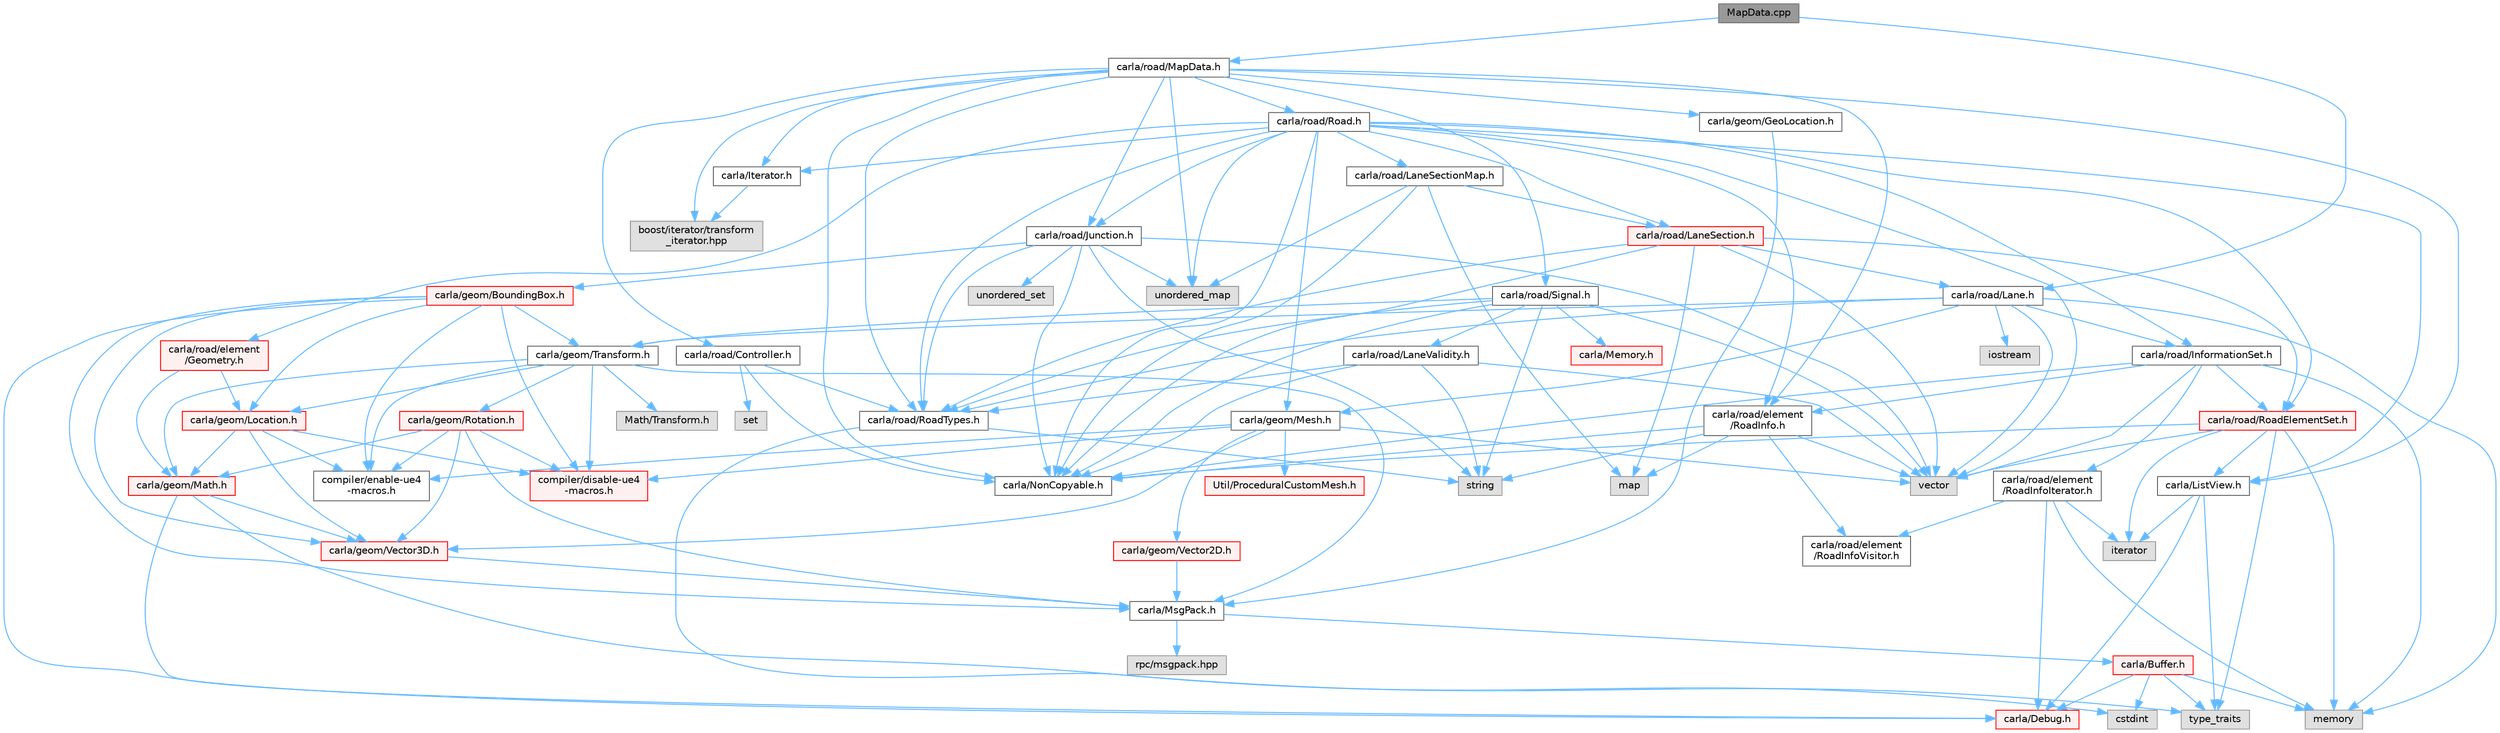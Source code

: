digraph "MapData.cpp"
{
 // INTERACTIVE_SVG=YES
 // LATEX_PDF_SIZE
  bgcolor="transparent";
  edge [fontname=Helvetica,fontsize=10,labelfontname=Helvetica,labelfontsize=10];
  node [fontname=Helvetica,fontsize=10,shape=box,height=0.2,width=0.4];
  Node1 [id="Node000001",label="MapData.cpp",height=0.2,width=0.4,color="gray40", fillcolor="grey60", style="filled", fontcolor="black",tooltip=" "];
  Node1 -> Node2 [id="edge1_Node000001_Node000002",color="steelblue1",style="solid",tooltip=" "];
  Node2 [id="Node000002",label="carla/road/MapData.h",height=0.2,width=0.4,color="grey40", fillcolor="white", style="filled",URL="$d5/db7/MapData_8h.html",tooltip=" "];
  Node2 -> Node3 [id="edge2_Node000002_Node000003",color="steelblue1",style="solid",tooltip=" "];
  Node3 [id="Node000003",label="carla/geom/GeoLocation.h",height=0.2,width=0.4,color="grey40", fillcolor="white", style="filled",URL="$d7/d86/GeoLocation_8h.html",tooltip=" "];
  Node3 -> Node4 [id="edge3_Node000003_Node000004",color="steelblue1",style="solid",tooltip=" "];
  Node4 [id="Node000004",label="carla/MsgPack.h",height=0.2,width=0.4,color="grey40", fillcolor="white", style="filled",URL="$d9/d6f/MsgPack_8h.html",tooltip=" "];
  Node4 -> Node5 [id="edge4_Node000004_Node000005",color="steelblue1",style="solid",tooltip=" "];
  Node5 [id="Node000005",label="carla/Buffer.h",height=0.2,width=0.4,color="red", fillcolor="#FFF0F0", style="filled",URL="$d2/dda/carla_2Buffer_8h.html",tooltip=" "];
  Node5 -> Node6 [id="edge5_Node000005_Node000006",color="steelblue1",style="solid",tooltip=" "];
  Node6 [id="Node000006",label="carla/Debug.h",height=0.2,width=0.4,color="red", fillcolor="#FFF0F0", style="filled",URL="$d4/deb/Debug_8h.html",tooltip=" "];
  Node5 -> Node14 [id="edge6_Node000005_Node000014",color="steelblue1",style="solid",tooltip=" "];
  Node14 [id="Node000014",label="cstdint",height=0.2,width=0.4,color="grey60", fillcolor="#E0E0E0", style="filled",tooltip=" "];
  Node5 -> Node16 [id="edge7_Node000005_Node000016",color="steelblue1",style="solid",tooltip=" "];
  Node16 [id="Node000016",label="memory",height=0.2,width=0.4,color="grey60", fillcolor="#E0E0E0", style="filled",tooltip=" "];
  Node5 -> Node17 [id="edge8_Node000005_Node000017",color="steelblue1",style="solid",tooltip=" "];
  Node17 [id="Node000017",label="type_traits",height=0.2,width=0.4,color="grey60", fillcolor="#E0E0E0", style="filled",tooltip=" "];
  Node4 -> Node18 [id="edge9_Node000004_Node000018",color="steelblue1",style="solid",tooltip=" "];
  Node18 [id="Node000018",label="rpc/msgpack.hpp",height=0.2,width=0.4,color="grey60", fillcolor="#E0E0E0", style="filled",tooltip=" "];
  Node2 -> Node19 [id="edge10_Node000002_Node000019",color="steelblue1",style="solid",tooltip=" "];
  Node19 [id="Node000019",label="carla/Iterator.h",height=0.2,width=0.4,color="grey40", fillcolor="white", style="filled",URL="$d7/ddd/Iterator_8h.html",tooltip=" "];
  Node19 -> Node20 [id="edge11_Node000019_Node000020",color="steelblue1",style="solid",tooltip=" "];
  Node20 [id="Node000020",label="boost/iterator/transform\l_iterator.hpp",height=0.2,width=0.4,color="grey60", fillcolor="#E0E0E0", style="filled",tooltip=" "];
  Node2 -> Node21 [id="edge12_Node000002_Node000021",color="steelblue1",style="solid",tooltip=" "];
  Node21 [id="Node000021",label="carla/ListView.h",height=0.2,width=0.4,color="grey40", fillcolor="white", style="filled",URL="$d4/d50/LibCarla_2source_2carla_2ListView_8h.html",tooltip=" "];
  Node21 -> Node6 [id="edge13_Node000021_Node000006",color="steelblue1",style="solid",tooltip=" "];
  Node21 -> Node17 [id="edge14_Node000021_Node000017",color="steelblue1",style="solid",tooltip=" "];
  Node21 -> Node22 [id="edge15_Node000021_Node000022",color="steelblue1",style="solid",tooltip=" "];
  Node22 [id="Node000022",label="iterator",height=0.2,width=0.4,color="grey60", fillcolor="#E0E0E0", style="filled",tooltip=" "];
  Node2 -> Node23 [id="edge16_Node000002_Node000023",color="steelblue1",style="solid",tooltip=" "];
  Node23 [id="Node000023",label="carla/NonCopyable.h",height=0.2,width=0.4,color="grey40", fillcolor="white", style="filled",URL="$d4/dd8/LibCarla_2source_2carla_2NonCopyable_8h.html",tooltip=" "];
  Node2 -> Node24 [id="edge17_Node000002_Node000024",color="steelblue1",style="solid",tooltip=" "];
  Node24 [id="Node000024",label="carla/road/Controller.h",height=0.2,width=0.4,color="grey40", fillcolor="white", style="filled",URL="$de/d4a/Controller_8h.html",tooltip=" "];
  Node24 -> Node23 [id="edge18_Node000024_Node000023",color="steelblue1",style="solid",tooltip=" "];
  Node24 -> Node25 [id="edge19_Node000024_Node000025",color="steelblue1",style="solid",tooltip=" "];
  Node25 [id="Node000025",label="carla/road/RoadTypes.h",height=0.2,width=0.4,color="grey40", fillcolor="white", style="filled",URL="$d6/dbb/RoadTypes_8h.html",tooltip=" "];
  Node25 -> Node14 [id="edge20_Node000025_Node000014",color="steelblue1",style="solid",tooltip=" "];
  Node25 -> Node26 [id="edge21_Node000025_Node000026",color="steelblue1",style="solid",tooltip=" "];
  Node26 [id="Node000026",label="string",height=0.2,width=0.4,color="grey60", fillcolor="#E0E0E0", style="filled",tooltip=" "];
  Node24 -> Node27 [id="edge22_Node000024_Node000027",color="steelblue1",style="solid",tooltip=" "];
  Node27 [id="Node000027",label="set",height=0.2,width=0.4,color="grey60", fillcolor="#E0E0E0", style="filled",tooltip=" "];
  Node2 -> Node28 [id="edge23_Node000002_Node000028",color="steelblue1",style="solid",tooltip=" "];
  Node28 [id="Node000028",label="carla/road/element\l/RoadInfo.h",height=0.2,width=0.4,color="grey40", fillcolor="white", style="filled",URL="$de/d3a/RoadInfo_8h.html",tooltip=" "];
  Node28 -> Node29 [id="edge24_Node000028_Node000029",color="steelblue1",style="solid",tooltip=" "];
  Node29 [id="Node000029",label="carla/road/element\l/RoadInfoVisitor.h",height=0.2,width=0.4,color="grey40", fillcolor="white", style="filled",URL="$d6/d67/RoadInfoVisitor_8h.html",tooltip=" "];
  Node28 -> Node23 [id="edge25_Node000028_Node000023",color="steelblue1",style="solid",tooltip=" "];
  Node28 -> Node30 [id="edge26_Node000028_Node000030",color="steelblue1",style="solid",tooltip=" "];
  Node30 [id="Node000030",label="map",height=0.2,width=0.4,color="grey60", fillcolor="#E0E0E0", style="filled",tooltip=" "];
  Node28 -> Node26 [id="edge27_Node000028_Node000026",color="steelblue1",style="solid",tooltip=" "];
  Node28 -> Node31 [id="edge28_Node000028_Node000031",color="steelblue1",style="solid",tooltip=" "];
  Node31 [id="Node000031",label="vector",height=0.2,width=0.4,color="grey60", fillcolor="#E0E0E0", style="filled",tooltip=" "];
  Node2 -> Node32 [id="edge29_Node000002_Node000032",color="steelblue1",style="solid",tooltip=" "];
  Node32 [id="Node000032",label="carla/road/Junction.h",height=0.2,width=0.4,color="grey40", fillcolor="white", style="filled",URL="$d1/d3a/road_2Junction_8h.html",tooltip=" "];
  Node32 -> Node33 [id="edge30_Node000032_Node000033",color="steelblue1",style="solid",tooltip=" "];
  Node33 [id="Node000033",label="carla/geom/BoundingBox.h",height=0.2,width=0.4,color="red", fillcolor="#FFF0F0", style="filled",URL="$d2/dfe/LibCarla_2source_2carla_2geom_2BoundingBox_8h.html",tooltip=" "];
  Node33 -> Node6 [id="edge31_Node000033_Node000006",color="steelblue1",style="solid",tooltip=" "];
  Node33 -> Node4 [id="edge32_Node000033_Node000004",color="steelblue1",style="solid",tooltip=" "];
  Node33 -> Node34 [id="edge33_Node000033_Node000034",color="steelblue1",style="solid",tooltip=" "];
  Node34 [id="Node000034",label="carla/geom/Transform.h",height=0.2,width=0.4,color="grey40", fillcolor="white", style="filled",URL="$de/d17/geom_2Transform_8h.html",tooltip=" "];
  Node34 -> Node4 [id="edge34_Node000034_Node000004",color="steelblue1",style="solid",tooltip=" "];
  Node34 -> Node35 [id="edge35_Node000034_Node000035",color="steelblue1",style="solid",tooltip=" "];
  Node35 [id="Node000035",label="carla/geom/Location.h",height=0.2,width=0.4,color="red", fillcolor="#FFF0F0", style="filled",URL="$d9/d8b/geom_2Location_8h.html",tooltip=" "];
  Node35 -> Node36 [id="edge36_Node000035_Node000036",color="steelblue1",style="solid",tooltip=" "];
  Node36 [id="Node000036",label="carla/geom/Vector3D.h",height=0.2,width=0.4,color="red", fillcolor="#FFF0F0", style="filled",URL="$de/d70/geom_2Vector3D_8h.html",tooltip=" "];
  Node36 -> Node4 [id="edge37_Node000036_Node000004",color="steelblue1",style="solid",tooltip=" "];
  Node35 -> Node39 [id="edge38_Node000035_Node000039",color="steelblue1",style="solid",tooltip=" "];
  Node39 [id="Node000039",label="carla/geom/Math.h",height=0.2,width=0.4,color="red", fillcolor="#FFF0F0", style="filled",URL="$db/d8a/Math_8h.html",tooltip=" "];
  Node39 -> Node6 [id="edge39_Node000039_Node000006",color="steelblue1",style="solid",tooltip=" "];
  Node39 -> Node36 [id="edge40_Node000039_Node000036",color="steelblue1",style="solid",tooltip=" "];
  Node39 -> Node17 [id="edge41_Node000039_Node000017",color="steelblue1",style="solid",tooltip=" "];
  Node35 -> Node41 [id="edge42_Node000035_Node000041",color="steelblue1",style="solid",tooltip=" "];
  Node41 [id="Node000041",label="compiler/enable-ue4\l-macros.h",height=0.2,width=0.4,color="grey40", fillcolor="white", style="filled",URL="$d9/da2/enable-ue4-macros_8h.html",tooltip=" "];
  Node35 -> Node43 [id="edge43_Node000035_Node000043",color="steelblue1",style="solid",tooltip=" "];
  Node43 [id="Node000043",label="compiler/disable-ue4\l-macros.h",height=0.2,width=0.4,color="red", fillcolor="#FFF0F0", style="filled",URL="$d2/d02/disable-ue4-macros_8h.html",tooltip=" "];
  Node34 -> Node39 [id="edge44_Node000034_Node000039",color="steelblue1",style="solid",tooltip=" "];
  Node34 -> Node48 [id="edge45_Node000034_Node000048",color="steelblue1",style="solid",tooltip=" "];
  Node48 [id="Node000048",label="carla/geom/Rotation.h",height=0.2,width=0.4,color="red", fillcolor="#FFF0F0", style="filled",URL="$d0/d8f/Rotation_8h.html",tooltip=" "];
  Node48 -> Node4 [id="edge46_Node000048_Node000004",color="steelblue1",style="solid",tooltip=" "];
  Node48 -> Node39 [id="edge47_Node000048_Node000039",color="steelblue1",style="solid",tooltip=" "];
  Node48 -> Node36 [id="edge48_Node000048_Node000036",color="steelblue1",style="solid",tooltip=" "];
  Node48 -> Node41 [id="edge49_Node000048_Node000041",color="steelblue1",style="solid",tooltip=" "];
  Node48 -> Node43 [id="edge50_Node000048_Node000043",color="steelblue1",style="solid",tooltip=" "];
  Node34 -> Node41 [id="edge51_Node000034_Node000041",color="steelblue1",style="solid",tooltip=" "];
  Node34 -> Node50 [id="edge52_Node000034_Node000050",color="steelblue1",style="solid",tooltip=" "];
  Node50 [id="Node000050",label="Math/Transform.h",height=0.2,width=0.4,color="grey60", fillcolor="#E0E0E0", style="filled",tooltip=" "];
  Node34 -> Node43 [id="edge53_Node000034_Node000043",color="steelblue1",style="solid",tooltip=" "];
  Node33 -> Node35 [id="edge54_Node000033_Node000035",color="steelblue1",style="solid",tooltip=" "];
  Node33 -> Node36 [id="edge55_Node000033_Node000036",color="steelblue1",style="solid",tooltip=" "];
  Node33 -> Node41 [id="edge56_Node000033_Node000041",color="steelblue1",style="solid",tooltip=" "];
  Node33 -> Node43 [id="edge57_Node000033_Node000043",color="steelblue1",style="solid",tooltip=" "];
  Node32 -> Node23 [id="edge58_Node000032_Node000023",color="steelblue1",style="solid",tooltip=" "];
  Node32 -> Node25 [id="edge59_Node000032_Node000025",color="steelblue1",style="solid",tooltip=" "];
  Node32 -> Node54 [id="edge60_Node000032_Node000054",color="steelblue1",style="solid",tooltip=" "];
  Node54 [id="Node000054",label="unordered_map",height=0.2,width=0.4,color="grey60", fillcolor="#E0E0E0", style="filled",tooltip=" "];
  Node32 -> Node55 [id="edge61_Node000032_Node000055",color="steelblue1",style="solid",tooltip=" "];
  Node55 [id="Node000055",label="unordered_set",height=0.2,width=0.4,color="grey60", fillcolor="#E0E0E0", style="filled",tooltip=" "];
  Node32 -> Node31 [id="edge62_Node000032_Node000031",color="steelblue1",style="solid",tooltip=" "];
  Node32 -> Node26 [id="edge63_Node000032_Node000026",color="steelblue1",style="solid",tooltip=" "];
  Node2 -> Node56 [id="edge64_Node000002_Node000056",color="steelblue1",style="solid",tooltip=" "];
  Node56 [id="Node000056",label="carla/road/Road.h",height=0.2,width=0.4,color="grey40", fillcolor="white", style="filled",URL="$db/d48/Road_8h.html",tooltip=" "];
  Node56 -> Node57 [id="edge65_Node000056_Node000057",color="steelblue1",style="solid",tooltip=" "];
  Node57 [id="Node000057",label="carla/geom/Mesh.h",height=0.2,width=0.4,color="grey40", fillcolor="white", style="filled",URL="$d9/d31/Mesh_8h.html",tooltip=" "];
  Node57 -> Node31 [id="edge66_Node000057_Node000031",color="steelblue1",style="solid",tooltip=" "];
  Node57 -> Node36 [id="edge67_Node000057_Node000036",color="steelblue1",style="solid",tooltip=" "];
  Node57 -> Node58 [id="edge68_Node000057_Node000058",color="steelblue1",style="solid",tooltip=" "];
  Node58 [id="Node000058",label="carla/geom/Vector2D.h",height=0.2,width=0.4,color="red", fillcolor="#FFF0F0", style="filled",URL="$d7/d26/geom_2Vector2D_8h.html",tooltip=" "];
  Node58 -> Node4 [id="edge69_Node000058_Node000004",color="steelblue1",style="solid",tooltip=" "];
  Node57 -> Node41 [id="edge70_Node000057_Node000041",color="steelblue1",style="solid",tooltip=" "];
  Node57 -> Node59 [id="edge71_Node000057_Node000059",color="steelblue1",style="solid",tooltip=" "];
  Node59 [id="Node000059",label="Util/ProceduralCustomMesh.h",height=0.2,width=0.4,color="red", fillcolor="#FFF0F0", style="filled",URL="$d5/d30/ProceduralCustomMesh_8h.html",tooltip=" "];
  Node57 -> Node43 [id="edge72_Node000057_Node000043",color="steelblue1",style="solid",tooltip=" "];
  Node56 -> Node19 [id="edge73_Node000056_Node000019",color="steelblue1",style="solid",tooltip=" "];
  Node56 -> Node21 [id="edge74_Node000056_Node000021",color="steelblue1",style="solid",tooltip=" "];
  Node56 -> Node23 [id="edge75_Node000056_Node000023",color="steelblue1",style="solid",tooltip=" "];
  Node56 -> Node61 [id="edge76_Node000056_Node000061",color="steelblue1",style="solid",tooltip=" "];
  Node61 [id="Node000061",label="carla/road/element\l/Geometry.h",height=0.2,width=0.4,color="red", fillcolor="#FFF0F0", style="filled",URL="$d3/d8b/Geometry_8h.html",tooltip=" "];
  Node61 -> Node35 [id="edge77_Node000061_Node000035",color="steelblue1",style="solid",tooltip=" "];
  Node61 -> Node39 [id="edge78_Node000061_Node000039",color="steelblue1",style="solid",tooltip=" "];
  Node56 -> Node28 [id="edge79_Node000056_Node000028",color="steelblue1",style="solid",tooltip=" "];
  Node56 -> Node67 [id="edge80_Node000056_Node000067",color="steelblue1",style="solid",tooltip=" "];
  Node67 [id="Node000067",label="carla/road/InformationSet.h",height=0.2,width=0.4,color="grey40", fillcolor="white", style="filled",URL="$d2/d56/InformationSet_8h.html",tooltip=" "];
  Node67 -> Node23 [id="edge81_Node000067_Node000023",color="steelblue1",style="solid",tooltip=" "];
  Node67 -> Node68 [id="edge82_Node000067_Node000068",color="steelblue1",style="solid",tooltip=" "];
  Node68 [id="Node000068",label="carla/road/RoadElementSet.h",height=0.2,width=0.4,color="red", fillcolor="#FFF0F0", style="filled",URL="$d3/d81/RoadElementSet_8h.html",tooltip=" "];
  Node68 -> Node21 [id="edge83_Node000068_Node000021",color="steelblue1",style="solid",tooltip=" "];
  Node68 -> Node23 [id="edge84_Node000068_Node000023",color="steelblue1",style="solid",tooltip=" "];
  Node68 -> Node22 [id="edge85_Node000068_Node000022",color="steelblue1",style="solid",tooltip=" "];
  Node68 -> Node16 [id="edge86_Node000068_Node000016",color="steelblue1",style="solid",tooltip=" "];
  Node68 -> Node31 [id="edge87_Node000068_Node000031",color="steelblue1",style="solid",tooltip=" "];
  Node68 -> Node17 [id="edge88_Node000068_Node000017",color="steelblue1",style="solid",tooltip=" "];
  Node67 -> Node28 [id="edge89_Node000067_Node000028",color="steelblue1",style="solid",tooltip=" "];
  Node67 -> Node70 [id="edge90_Node000067_Node000070",color="steelblue1",style="solid",tooltip=" "];
  Node70 [id="Node000070",label="carla/road/element\l/RoadInfoIterator.h",height=0.2,width=0.4,color="grey40", fillcolor="white", style="filled",URL="$df/d24/RoadInfoIterator_8h.html",tooltip=" "];
  Node70 -> Node6 [id="edge91_Node000070_Node000006",color="steelblue1",style="solid",tooltip=" "];
  Node70 -> Node29 [id="edge92_Node000070_Node000029",color="steelblue1",style="solid",tooltip=" "];
  Node70 -> Node22 [id="edge93_Node000070_Node000022",color="steelblue1",style="solid",tooltip=" "];
  Node70 -> Node16 [id="edge94_Node000070_Node000016",color="steelblue1",style="solid",tooltip=" "];
  Node67 -> Node31 [id="edge95_Node000067_Node000031",color="steelblue1",style="solid",tooltip=" "];
  Node67 -> Node16 [id="edge96_Node000067_Node000016",color="steelblue1",style="solid",tooltip=" "];
  Node56 -> Node32 [id="edge97_Node000056_Node000032",color="steelblue1",style="solid",tooltip=" "];
  Node56 -> Node71 [id="edge98_Node000056_Node000071",color="steelblue1",style="solid",tooltip=" "];
  Node71 [id="Node000071",label="carla/road/LaneSection.h",height=0.2,width=0.4,color="red", fillcolor="#FFF0F0", style="filled",URL="$d6/dfd/LaneSection_8h.html",tooltip=" "];
  Node71 -> Node23 [id="edge99_Node000071_Node000023",color="steelblue1",style="solid",tooltip=" "];
  Node71 -> Node72 [id="edge100_Node000071_Node000072",color="steelblue1",style="solid",tooltip=" "];
  Node72 [id="Node000072",label="carla/road/Lane.h",height=0.2,width=0.4,color="grey40", fillcolor="white", style="filled",URL="$d8/d27/Lane_8h.html",tooltip=" "];
  Node72 -> Node57 [id="edge101_Node000072_Node000057",color="steelblue1",style="solid",tooltip=" "];
  Node72 -> Node34 [id="edge102_Node000072_Node000034",color="steelblue1",style="solid",tooltip=" "];
  Node72 -> Node67 [id="edge103_Node000072_Node000067",color="steelblue1",style="solid",tooltip=" "];
  Node72 -> Node25 [id="edge104_Node000072_Node000025",color="steelblue1",style="solid",tooltip=" "];
  Node72 -> Node31 [id="edge105_Node000072_Node000031",color="steelblue1",style="solid",tooltip=" "];
  Node72 -> Node12 [id="edge106_Node000072_Node000012",color="steelblue1",style="solid",tooltip=" "];
  Node12 [id="Node000012",label="iostream",height=0.2,width=0.4,color="grey60", fillcolor="#E0E0E0", style="filled",tooltip=" "];
  Node72 -> Node16 [id="edge107_Node000072_Node000016",color="steelblue1",style="solid",tooltip=" "];
  Node71 -> Node68 [id="edge108_Node000071_Node000068",color="steelblue1",style="solid",tooltip=" "];
  Node71 -> Node25 [id="edge109_Node000071_Node000025",color="steelblue1",style="solid",tooltip=" "];
  Node71 -> Node30 [id="edge110_Node000071_Node000030",color="steelblue1",style="solid",tooltip=" "];
  Node71 -> Node31 [id="edge111_Node000071_Node000031",color="steelblue1",style="solid",tooltip=" "];
  Node56 -> Node73 [id="edge112_Node000056_Node000073",color="steelblue1",style="solid",tooltip=" "];
  Node73 [id="Node000073",label="carla/road/LaneSectionMap.h",height=0.2,width=0.4,color="grey40", fillcolor="white", style="filled",URL="$df/d60/LaneSectionMap_8h.html",tooltip=" "];
  Node73 -> Node23 [id="edge113_Node000073_Node000023",color="steelblue1",style="solid",tooltip=" "];
  Node73 -> Node71 [id="edge114_Node000073_Node000071",color="steelblue1",style="solid",tooltip=" "];
  Node73 -> Node30 [id="edge115_Node000073_Node000030",color="steelblue1",style="solid",tooltip=" "];
  Node73 -> Node54 [id="edge116_Node000073_Node000054",color="steelblue1",style="solid",tooltip=" "];
  Node56 -> Node68 [id="edge117_Node000056_Node000068",color="steelblue1",style="solid",tooltip=" "];
  Node56 -> Node25 [id="edge118_Node000056_Node000025",color="steelblue1",style="solid",tooltip=" "];
  Node56 -> Node54 [id="edge119_Node000056_Node000054",color="steelblue1",style="solid",tooltip=" "];
  Node56 -> Node31 [id="edge120_Node000056_Node000031",color="steelblue1",style="solid",tooltip=" "];
  Node2 -> Node25 [id="edge121_Node000002_Node000025",color="steelblue1",style="solid",tooltip=" "];
  Node2 -> Node74 [id="edge122_Node000002_Node000074",color="steelblue1",style="solid",tooltip=" "];
  Node74 [id="Node000074",label="carla/road/Signal.h",height=0.2,width=0.4,color="grey40", fillcolor="white", style="filled",URL="$d0/def/Signal_8h.html",tooltip=" "];
  Node74 -> Node75 [id="edge123_Node000074_Node000075",color="steelblue1",style="solid",tooltip=" "];
  Node75 [id="Node000075",label="carla/Memory.h",height=0.2,width=0.4,color="red", fillcolor="#FFF0F0", style="filled",URL="$de/d5c/Memory_8h.html",tooltip=" "];
  Node74 -> Node23 [id="edge124_Node000074_Node000023",color="steelblue1",style="solid",tooltip=" "];
  Node74 -> Node25 [id="edge125_Node000074_Node000025",color="steelblue1",style="solid",tooltip=" "];
  Node74 -> Node80 [id="edge126_Node000074_Node000080",color="steelblue1",style="solid",tooltip=" "];
  Node80 [id="Node000080",label="carla/road/LaneValidity.h",height=0.2,width=0.4,color="grey40", fillcolor="white", style="filled",URL="$d9/d74/LaneValidity_8h.html",tooltip=" "];
  Node80 -> Node23 [id="edge127_Node000080_Node000023",color="steelblue1",style="solid",tooltip=" "];
  Node80 -> Node26 [id="edge128_Node000080_Node000026",color="steelblue1",style="solid",tooltip=" "];
  Node80 -> Node31 [id="edge129_Node000080_Node000031",color="steelblue1",style="solid",tooltip=" "];
  Node80 -> Node25 [id="edge130_Node000080_Node000025",color="steelblue1",style="solid",tooltip=" "];
  Node74 -> Node34 [id="edge131_Node000074_Node000034",color="steelblue1",style="solid",tooltip=" "];
  Node74 -> Node26 [id="edge132_Node000074_Node000026",color="steelblue1",style="solid",tooltip=" "];
  Node74 -> Node31 [id="edge133_Node000074_Node000031",color="steelblue1",style="solid",tooltip=" "];
  Node2 -> Node20 [id="edge134_Node000002_Node000020",color="steelblue1",style="solid",tooltip=" "];
  Node2 -> Node54 [id="edge135_Node000002_Node000054",color="steelblue1",style="solid",tooltip=" "];
  Node1 -> Node72 [id="edge136_Node000001_Node000072",color="steelblue1",style="solid",tooltip=" "];
}
